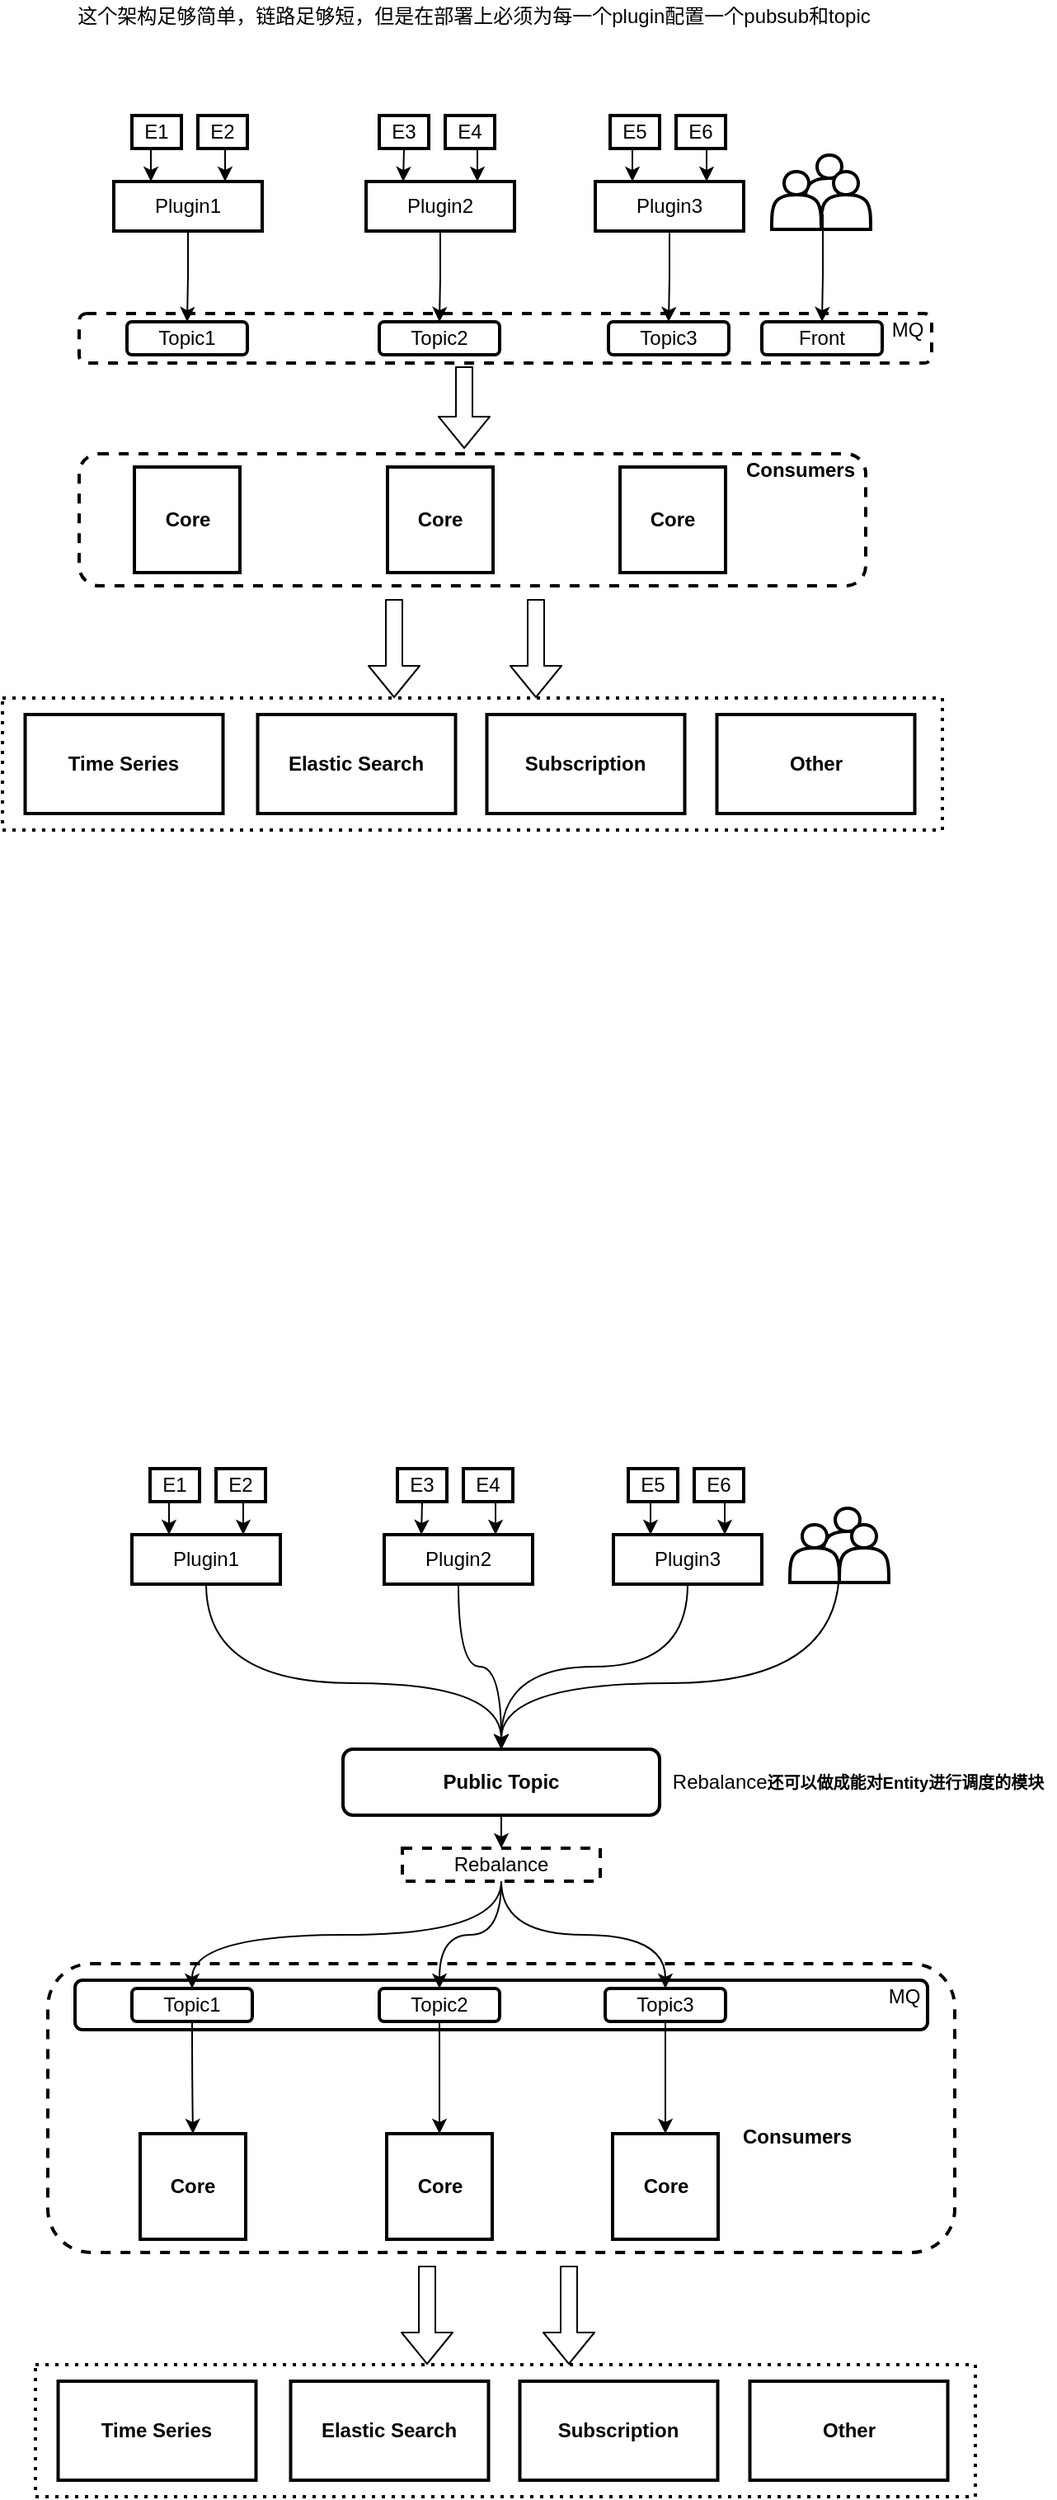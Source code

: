 <mxfile>
    <diagram id="ZYAN6G_8KO3ImIxZyIgT" name="Page-1">
        <mxGraphModel dx="1126" dy="807" grid="1" gridSize="10" guides="1" tooltips="1" connect="1" arrows="1" fold="1" page="1" pageScale="1" pageWidth="827" pageHeight="1169" background="#ffffff" math="0" shadow="0">
            <root>
                <mxCell id="0"/>
                <mxCell id="1" parent="0"/>
                <mxCell id="51" value="" style="rounded=0;whiteSpace=wrap;html=1;strokeColor=#000000;strokeWidth=2;fillColor=#FFFFFF;dashed=1;dashPattern=1 2;" vertex="1" parent="1">
                    <mxGeometry x="126.5" y="443" width="570" height="80" as="geometry"/>
                </mxCell>
                <mxCell id="35" value="" style="rounded=1;whiteSpace=wrap;html=1;dashed=1;strokeColor=#000000;strokeWidth=2;fillColor=#FFFFFF;" vertex="1" parent="1">
                    <mxGeometry x="173" y="295" width="477" height="80" as="geometry"/>
                </mxCell>
                <mxCell id="12" value="" style="rounded=1;whiteSpace=wrap;html=1;strokeColor=#000000;strokeWidth=2;fillColor=#FFFFFF;dashed=1;" vertex="1" parent="1">
                    <mxGeometry x="173" y="210" width="517" height="30" as="geometry"/>
                </mxCell>
                <mxCell id="25" style="edgeStyle=orthogonalEdgeStyle;rounded=0;orthogonalLoop=1;jettySize=auto;html=1;exitX=0.5;exitY=1;exitDx=0;exitDy=0;entryX=0.25;entryY=0;entryDx=0;entryDy=0;strokeColor=#000000;" edge="1" parent="1" source="2" target="9">
                    <mxGeometry relative="1" as="geometry"/>
                </mxCell>
                <mxCell id="2" value="&lt;font color=&quot;#000000&quot;&gt;E1&lt;/font&gt;" style="rounded=0;whiteSpace=wrap;html=1;fillColor=#FFFFFF;strokeColor=#000000;strokeWidth=2;" vertex="1" parent="1">
                    <mxGeometry x="205" y="90" width="30" height="20" as="geometry"/>
                </mxCell>
                <mxCell id="26" style="edgeStyle=orthogonalEdgeStyle;rounded=0;orthogonalLoop=1;jettySize=auto;html=1;exitX=0.5;exitY=1;exitDx=0;exitDy=0;entryX=0.75;entryY=0;entryDx=0;entryDy=0;strokeColor=#000000;" edge="1" parent="1" source="3" target="9">
                    <mxGeometry relative="1" as="geometry"/>
                </mxCell>
                <mxCell id="3" value="&lt;font color=&quot;#000000&quot;&gt;E2&lt;/font&gt;" style="rounded=0;whiteSpace=wrap;html=1;fillColor=#FFFFFF;strokeColor=#000000;strokeWidth=2;" vertex="1" parent="1">
                    <mxGeometry x="245" y="90" width="30" height="20" as="geometry"/>
                </mxCell>
                <mxCell id="27" style="edgeStyle=orthogonalEdgeStyle;rounded=0;orthogonalLoop=1;jettySize=auto;html=1;exitX=0.5;exitY=1;exitDx=0;exitDy=0;entryX=0.25;entryY=0;entryDx=0;entryDy=0;strokeColor=#000000;" edge="1" parent="1" source="4" target="10">
                    <mxGeometry relative="1" as="geometry"/>
                </mxCell>
                <mxCell id="4" value="&lt;font color=&quot;#000000&quot;&gt;E3&lt;/font&gt;" style="rounded=0;whiteSpace=wrap;html=1;fillColor=#FFFFFF;strokeColor=#000000;strokeWidth=2;" vertex="1" parent="1">
                    <mxGeometry x="355" y="90" width="30" height="20" as="geometry"/>
                </mxCell>
                <mxCell id="28" style="edgeStyle=orthogonalEdgeStyle;rounded=0;orthogonalLoop=1;jettySize=auto;html=1;exitX=0.5;exitY=1;exitDx=0;exitDy=0;entryX=0.75;entryY=0;entryDx=0;entryDy=0;strokeColor=#000000;" edge="1" parent="1" source="5" target="10">
                    <mxGeometry relative="1" as="geometry"/>
                </mxCell>
                <mxCell id="5" value="&lt;font color=&quot;#000000&quot;&gt;E4&lt;/font&gt;" style="rounded=0;whiteSpace=wrap;html=1;fillColor=#FFFFFF;strokeColor=#000000;strokeWidth=2;" vertex="1" parent="1">
                    <mxGeometry x="395" y="90" width="30" height="20" as="geometry"/>
                </mxCell>
                <mxCell id="29" style="edgeStyle=orthogonalEdgeStyle;rounded=0;orthogonalLoop=1;jettySize=auto;html=1;exitX=0.5;exitY=1;exitDx=0;exitDy=0;entryX=0.25;entryY=0;entryDx=0;entryDy=0;strokeColor=#000000;" edge="1" parent="1" source="6" target="11">
                    <mxGeometry relative="1" as="geometry"/>
                </mxCell>
                <mxCell id="6" value="&lt;font color=&quot;#000000&quot;&gt;E5&lt;/font&gt;" style="rounded=0;whiteSpace=wrap;html=1;fillColor=#FFFFFF;strokeColor=#000000;strokeWidth=2;" vertex="1" parent="1">
                    <mxGeometry x="495" y="90" width="30" height="20" as="geometry"/>
                </mxCell>
                <mxCell id="30" style="edgeStyle=orthogonalEdgeStyle;rounded=0;orthogonalLoop=1;jettySize=auto;html=1;exitX=0.5;exitY=1;exitDx=0;exitDy=0;entryX=0.75;entryY=0;entryDx=0;entryDy=0;strokeColor=#000000;" edge="1" parent="1" source="7" target="11">
                    <mxGeometry relative="1" as="geometry"/>
                </mxCell>
                <mxCell id="7" value="&lt;font color=&quot;#000000&quot;&gt;E6&lt;/font&gt;" style="rounded=0;whiteSpace=wrap;html=1;fillColor=#FFFFFF;strokeColor=#000000;strokeWidth=2;" vertex="1" parent="1">
                    <mxGeometry x="535" y="90" width="30" height="20" as="geometry"/>
                </mxCell>
                <mxCell id="22" style="edgeStyle=orthogonalEdgeStyle;rounded=0;orthogonalLoop=1;jettySize=auto;html=1;exitX=0.5;exitY=1;exitDx=0;exitDy=0;entryX=0.5;entryY=0;entryDx=0;entryDy=0;strokeColor=#000000;" edge="1" parent="1" source="9" target="15">
                    <mxGeometry relative="1" as="geometry"/>
                </mxCell>
                <mxCell id="9" value="&lt;font color=&quot;#000000&quot;&gt;Plugin1&lt;/font&gt;" style="rounded=0;whiteSpace=wrap;html=1;strokeColor=#000000;strokeWidth=2;fillColor=#FFFFFF;" vertex="1" parent="1">
                    <mxGeometry x="194" y="130" width="90" height="30" as="geometry"/>
                </mxCell>
                <mxCell id="23" style="edgeStyle=orthogonalEdgeStyle;rounded=0;orthogonalLoop=1;jettySize=auto;html=1;exitX=0.5;exitY=1;exitDx=0;exitDy=0;entryX=0.5;entryY=0;entryDx=0;entryDy=0;strokeColor=#000000;" edge="1" parent="1" source="10" target="14">
                    <mxGeometry relative="1" as="geometry"/>
                </mxCell>
                <mxCell id="10" value="&lt;span style=&quot;color: rgb(0 , 0 , 0)&quot;&gt;Plugin2&lt;/span&gt;" style="rounded=0;whiteSpace=wrap;html=1;strokeColor=#000000;strokeWidth=2;fillColor=#FFFFFF;" vertex="1" parent="1">
                    <mxGeometry x="347" y="130" width="90" height="30" as="geometry"/>
                </mxCell>
                <mxCell id="24" style="edgeStyle=orthogonalEdgeStyle;rounded=0;orthogonalLoop=1;jettySize=auto;html=1;exitX=0.5;exitY=1;exitDx=0;exitDy=0;entryX=0.5;entryY=0;entryDx=0;entryDy=0;strokeColor=#000000;" edge="1" parent="1" source="11" target="13">
                    <mxGeometry relative="1" as="geometry"/>
                </mxCell>
                <mxCell id="11" value="&lt;span style=&quot;color: rgb(0 , 0 , 0)&quot;&gt;Plugin3&lt;/span&gt;" style="rounded=0;whiteSpace=wrap;html=1;strokeColor=#000000;strokeWidth=2;fillColor=#FFFFFF;" vertex="1" parent="1">
                    <mxGeometry x="486" y="130" width="90" height="30" as="geometry"/>
                </mxCell>
                <mxCell id="13" value="&lt;font color=&quot;#000000&quot;&gt;Topic3&lt;/font&gt;" style="rounded=1;whiteSpace=wrap;html=1;strokeColor=#000000;strokeWidth=2;fillColor=#FFFFFF;" vertex="1" parent="1">
                    <mxGeometry x="494" y="215" width="73" height="20" as="geometry"/>
                </mxCell>
                <mxCell id="14" value="&lt;font color=&quot;#000000&quot;&gt;Topic2&lt;/font&gt;" style="rounded=1;whiteSpace=wrap;html=1;strokeColor=#000000;strokeWidth=2;fillColor=#FFFFFF;" vertex="1" parent="1">
                    <mxGeometry x="355" y="215" width="73" height="20" as="geometry"/>
                </mxCell>
                <mxCell id="15" value="&lt;font color=&quot;#000000&quot;&gt;Topic1&lt;/font&gt;" style="rounded=1;whiteSpace=wrap;html=1;strokeColor=#000000;strokeWidth=2;fillColor=#FFFFFF;" vertex="1" parent="1">
                    <mxGeometry x="202" y="215" width="73" height="20" as="geometry"/>
                </mxCell>
                <mxCell id="18" value="&lt;b&gt;&lt;font color=&quot;#000000&quot;&gt;Core&lt;/font&gt;&lt;/b&gt;" style="whiteSpace=wrap;html=1;aspect=fixed;strokeColor=#000000;strokeWidth=2;fillColor=#FFFFFF;" vertex="1" parent="1">
                    <mxGeometry x="206.5" y="303" width="64" height="64" as="geometry"/>
                </mxCell>
                <mxCell id="19" value="&lt;b&gt;&lt;font color=&quot;#000000&quot;&gt;Core&lt;/font&gt;&lt;/b&gt;" style="whiteSpace=wrap;html=1;aspect=fixed;strokeColor=#000000;strokeWidth=2;fillColor=#FFFFFF;" vertex="1" parent="1">
                    <mxGeometry x="360" y="303" width="64" height="64" as="geometry"/>
                </mxCell>
                <mxCell id="20" value="&lt;b&gt;&lt;font color=&quot;#000000&quot;&gt;Core&lt;/font&gt;&lt;/b&gt;" style="whiteSpace=wrap;html=1;aspect=fixed;strokeColor=#000000;strokeWidth=2;fillColor=#FFFFFF;" vertex="1" parent="1">
                    <mxGeometry x="501" y="303" width="64" height="64" as="geometry"/>
                </mxCell>
                <mxCell id="21" value="&lt;font color=&quot;#000000&quot;&gt;MQ&lt;/font&gt;" style="text;html=1;align=center;verticalAlign=middle;resizable=0;points=[];autosize=1;strokeColor=none;" vertex="1" parent="1">
                    <mxGeometry x="660" y="210" width="30" height="20" as="geometry"/>
                </mxCell>
                <mxCell id="31" value="&lt;font color=&quot;#000000&quot;&gt;这个架构足够简单，链路足够短，但是在部署上必须为每一个plugin配置一个pubsub和topic&lt;/font&gt;" style="text;html=1;align=center;verticalAlign=middle;resizable=0;points=[];autosize=1;strokeColor=none;" vertex="1" parent="1">
                    <mxGeometry x="161.5" y="20" width="500" height="20" as="geometry"/>
                </mxCell>
                <mxCell id="37" value="&lt;font color=&quot;#000000&quot;&gt;&lt;b&gt;Consumers&lt;/b&gt;&lt;/font&gt;" style="text;html=1;align=center;verticalAlign=middle;resizable=0;points=[];autosize=1;strokeColor=none;" vertex="1" parent="1">
                    <mxGeometry x="570" y="295" width="80" height="20" as="geometry"/>
                </mxCell>
                <mxCell id="38" value="&lt;font color=&quot;#000000&quot;&gt;Front&lt;/font&gt;" style="rounded=1;whiteSpace=wrap;html=1;strokeColor=#000000;strokeWidth=2;fillColor=#FFFFFF;" vertex="1" parent="1">
                    <mxGeometry x="587" y="215" width="73" height="20" as="geometry"/>
                </mxCell>
                <mxCell id="42" value="" style="group" vertex="1" connectable="0" parent="1">
                    <mxGeometry x="593" y="114" width="60" height="45" as="geometry"/>
                </mxCell>
                <mxCell id="40" value="" style="shape=actor;whiteSpace=wrap;html=1;strokeColor=#000000;strokeWidth=2;fillColor=#FFFFFF;" vertex="1" parent="42">
                    <mxGeometry x="20" width="30" height="35" as="geometry"/>
                </mxCell>
                <mxCell id="41" value="" style="shape=actor;whiteSpace=wrap;html=1;strokeColor=#000000;strokeWidth=2;fillColor=#FFFFFF;" vertex="1" parent="42">
                    <mxGeometry x="30" y="10" width="30" height="35" as="geometry"/>
                </mxCell>
                <mxCell id="39" value="" style="shape=actor;whiteSpace=wrap;html=1;strokeColor=#000000;strokeWidth=2;fillColor=#FFFFFF;" vertex="1" parent="42">
                    <mxGeometry y="10" width="30" height="35" as="geometry"/>
                </mxCell>
                <mxCell id="43" style="edgeStyle=orthogonalEdgeStyle;rounded=0;orthogonalLoop=1;jettySize=auto;html=1;exitX=0;exitY=0.75;exitDx=0;exitDy=0;entryX=0.5;entryY=0;entryDx=0;entryDy=0;strokeColor=#000000;" edge="1" parent="1" source="41" target="38">
                    <mxGeometry relative="1" as="geometry">
                        <Array as="points">
                            <mxPoint x="624" y="150"/>
                            <mxPoint x="624" y="187"/>
                        </Array>
                    </mxGeometry>
                </mxCell>
                <mxCell id="44" value="&lt;b&gt;&lt;font color=&quot;#000000&quot;&gt;Time Series&lt;/font&gt;&lt;/b&gt;" style="rounded=0;whiteSpace=wrap;html=1;strokeColor=#000000;strokeWidth=2;fillColor=#FFFFFF;" vertex="1" parent="1">
                    <mxGeometry x="140.25" y="453" width="120" height="60" as="geometry"/>
                </mxCell>
                <mxCell id="45" value="&lt;b&gt;&lt;font color=&quot;#000000&quot;&gt;Elastic Search&lt;/font&gt;&lt;/b&gt;" style="rounded=0;whiteSpace=wrap;html=1;strokeColor=#000000;strokeWidth=2;fillColor=#FFFFFF;" vertex="1" parent="1">
                    <mxGeometry x="281.25" y="453" width="120" height="60" as="geometry"/>
                </mxCell>
                <mxCell id="46" value="&lt;b&gt;&lt;font color=&quot;#000000&quot;&gt;Subscription&lt;/font&gt;&lt;/b&gt;" style="rounded=0;whiteSpace=wrap;html=1;strokeColor=#000000;strokeWidth=2;fillColor=#FFFFFF;" vertex="1" parent="1">
                    <mxGeometry x="420.25" y="453" width="120" height="60" as="geometry"/>
                </mxCell>
                <mxCell id="47" value="&lt;b&gt;&lt;font color=&quot;#000000&quot;&gt;Other&lt;/font&gt;&lt;/b&gt;" style="rounded=0;whiteSpace=wrap;html=1;strokeColor=#000000;strokeWidth=2;fillColor=#FFFFFF;" vertex="1" parent="1">
                    <mxGeometry x="559.75" y="453" width="120" height="60" as="geometry"/>
                </mxCell>
                <mxCell id="48" value="" style="shape=flexArrow;endArrow=classic;html=1;strokeColor=#000000;" edge="1" parent="1">
                    <mxGeometry width="50" height="50" relative="1" as="geometry">
                        <mxPoint x="364" y="383" as="sourcePoint"/>
                        <mxPoint x="364" y="443" as="targetPoint"/>
                    </mxGeometry>
                </mxCell>
                <mxCell id="50" value="" style="shape=flexArrow;endArrow=classic;html=1;strokeColor=#000000;" edge="1" parent="1">
                    <mxGeometry width="50" height="50" relative="1" as="geometry">
                        <mxPoint x="450" y="383" as="sourcePoint"/>
                        <mxPoint x="450" y="443" as="targetPoint"/>
                    </mxGeometry>
                </mxCell>
                <mxCell id="68" value="" style="shape=flexArrow;endArrow=classic;html=1;strokeColor=#000000;" edge="1" parent="1">
                    <mxGeometry width="50" height="50" relative="1" as="geometry">
                        <mxPoint x="406.5" y="242" as="sourcePoint"/>
                        <mxPoint x="406.5" y="292" as="targetPoint"/>
                    </mxGeometry>
                </mxCell>
                <mxCell id="69" value="" style="rounded=0;whiteSpace=wrap;html=1;strokeColor=#000000;strokeWidth=2;fillColor=#FFFFFF;dashed=1;dashPattern=1 2;" vertex="1" parent="1">
                    <mxGeometry x="146.5" y="1453" width="570" height="80" as="geometry"/>
                </mxCell>
                <mxCell id="70" value="" style="rounded=1;whiteSpace=wrap;html=1;dashed=1;strokeColor=#000000;strokeWidth=2;fillColor=#FFFFFF;" vertex="1" parent="1">
                    <mxGeometry x="154" y="1210" width="550" height="175" as="geometry"/>
                </mxCell>
                <mxCell id="71" value="" style="rounded=1;whiteSpace=wrap;html=1;strokeColor=#000000;strokeWidth=2;fillColor=#FFFFFF;" vertex="1" parent="1">
                    <mxGeometry x="170.5" y="1220" width="517" height="30" as="geometry"/>
                </mxCell>
                <mxCell id="72" style="edgeStyle=orthogonalEdgeStyle;rounded=0;orthogonalLoop=1;jettySize=auto;html=1;exitX=0.5;exitY=1;exitDx=0;exitDy=0;entryX=0.25;entryY=0;entryDx=0;entryDy=0;strokeColor=#000000;" edge="1" parent="1" source="73" target="85">
                    <mxGeometry relative="1" as="geometry"/>
                </mxCell>
                <mxCell id="73" value="&lt;font color=&quot;#000000&quot;&gt;E1&lt;/font&gt;" style="rounded=0;whiteSpace=wrap;html=1;fillColor=#FFFFFF;strokeColor=#000000;strokeWidth=2;" vertex="1" parent="1">
                    <mxGeometry x="216" y="910" width="30" height="20" as="geometry"/>
                </mxCell>
                <mxCell id="74" style="edgeStyle=orthogonalEdgeStyle;rounded=0;orthogonalLoop=1;jettySize=auto;html=1;exitX=0.5;exitY=1;exitDx=0;exitDy=0;entryX=0.75;entryY=0;entryDx=0;entryDy=0;strokeColor=#000000;" edge="1" parent="1" source="75" target="85">
                    <mxGeometry relative="1" as="geometry"/>
                </mxCell>
                <mxCell id="75" value="&lt;font color=&quot;#000000&quot;&gt;E2&lt;/font&gt;" style="rounded=0;whiteSpace=wrap;html=1;fillColor=#FFFFFF;strokeColor=#000000;strokeWidth=2;" vertex="1" parent="1">
                    <mxGeometry x="256" y="910" width="30" height="20" as="geometry"/>
                </mxCell>
                <mxCell id="76" style="edgeStyle=orthogonalEdgeStyle;rounded=0;orthogonalLoop=1;jettySize=auto;html=1;exitX=0.5;exitY=1;exitDx=0;exitDy=0;entryX=0.25;entryY=0;entryDx=0;entryDy=0;strokeColor=#000000;" edge="1" parent="1" source="77" target="87">
                    <mxGeometry relative="1" as="geometry"/>
                </mxCell>
                <mxCell id="77" value="&lt;font color=&quot;#000000&quot;&gt;E3&lt;/font&gt;" style="rounded=0;whiteSpace=wrap;html=1;fillColor=#FFFFFF;strokeColor=#000000;strokeWidth=2;" vertex="1" parent="1">
                    <mxGeometry x="366" y="910" width="30" height="20" as="geometry"/>
                </mxCell>
                <mxCell id="78" style="edgeStyle=orthogonalEdgeStyle;rounded=0;orthogonalLoop=1;jettySize=auto;html=1;exitX=0.5;exitY=1;exitDx=0;exitDy=0;entryX=0.75;entryY=0;entryDx=0;entryDy=0;strokeColor=#000000;" edge="1" parent="1" source="79" target="87">
                    <mxGeometry relative="1" as="geometry"/>
                </mxCell>
                <mxCell id="79" value="&lt;font color=&quot;#000000&quot;&gt;E4&lt;/font&gt;" style="rounded=0;whiteSpace=wrap;html=1;fillColor=#FFFFFF;strokeColor=#000000;strokeWidth=2;" vertex="1" parent="1">
                    <mxGeometry x="406" y="910" width="30" height="20" as="geometry"/>
                </mxCell>
                <mxCell id="80" style="edgeStyle=orthogonalEdgeStyle;rounded=0;orthogonalLoop=1;jettySize=auto;html=1;exitX=0.5;exitY=1;exitDx=0;exitDy=0;entryX=0.25;entryY=0;entryDx=0;entryDy=0;strokeColor=#000000;" edge="1" parent="1" source="81" target="89">
                    <mxGeometry relative="1" as="geometry"/>
                </mxCell>
                <mxCell id="81" value="&lt;font color=&quot;#000000&quot;&gt;E5&lt;/font&gt;" style="rounded=0;whiteSpace=wrap;html=1;fillColor=#FFFFFF;strokeColor=#000000;strokeWidth=2;" vertex="1" parent="1">
                    <mxGeometry x="506" y="910" width="30" height="20" as="geometry"/>
                </mxCell>
                <mxCell id="82" style="edgeStyle=orthogonalEdgeStyle;rounded=0;orthogonalLoop=1;jettySize=auto;html=1;exitX=0.5;exitY=1;exitDx=0;exitDy=0;entryX=0.75;entryY=0;entryDx=0;entryDy=0;strokeColor=#000000;" edge="1" parent="1" source="83" target="89">
                    <mxGeometry relative="1" as="geometry"/>
                </mxCell>
                <mxCell id="83" value="&lt;font color=&quot;#000000&quot;&gt;E6&lt;/font&gt;" style="rounded=0;whiteSpace=wrap;html=1;fillColor=#FFFFFF;strokeColor=#000000;strokeWidth=2;" vertex="1" parent="1">
                    <mxGeometry x="546" y="910" width="30" height="20" as="geometry"/>
                </mxCell>
                <mxCell id="113" style="edgeStyle=orthogonalEdgeStyle;curved=1;rounded=0;orthogonalLoop=1;jettySize=auto;html=1;exitX=0.5;exitY=1;exitDx=0;exitDy=0;strokeColor=#000000;" edge="1" parent="1" source="85" target="111">
                    <mxGeometry relative="1" as="geometry">
                        <Array as="points">
                            <mxPoint x="250" y="1040"/>
                            <mxPoint x="429" y="1040"/>
                        </Array>
                    </mxGeometry>
                </mxCell>
                <mxCell id="85" value="&lt;font color=&quot;#000000&quot;&gt;Plugin1&lt;/font&gt;" style="rounded=0;whiteSpace=wrap;html=1;strokeColor=#000000;strokeWidth=2;fillColor=#FFFFFF;" vertex="1" parent="1">
                    <mxGeometry x="205" y="950" width="90" height="30" as="geometry"/>
                </mxCell>
                <mxCell id="125" style="edgeStyle=orthogonalEdgeStyle;curved=1;rounded=0;orthogonalLoop=1;jettySize=auto;html=1;exitX=0.5;exitY=1;exitDx=0;exitDy=0;entryX=0.5;entryY=0;entryDx=0;entryDy=0;strokeColor=#000000;" edge="1" parent="1" source="87" target="111">
                    <mxGeometry relative="1" as="geometry"/>
                </mxCell>
                <mxCell id="87" value="&lt;span style=&quot;color: rgb(0 , 0 , 0)&quot;&gt;Plugin2&lt;/span&gt;" style="rounded=0;whiteSpace=wrap;html=1;strokeColor=#000000;strokeWidth=2;fillColor=#FFFFFF;" vertex="1" parent="1">
                    <mxGeometry x="358" y="950" width="90" height="30" as="geometry"/>
                </mxCell>
                <mxCell id="115" style="edgeStyle=orthogonalEdgeStyle;curved=1;rounded=0;orthogonalLoop=1;jettySize=auto;html=1;exitX=0.5;exitY=1;exitDx=0;exitDy=0;entryX=0.5;entryY=0;entryDx=0;entryDy=0;strokeColor=#000000;" edge="1" parent="1" source="89" target="111">
                    <mxGeometry relative="1" as="geometry"/>
                </mxCell>
                <mxCell id="89" value="&lt;span style=&quot;color: rgb(0 , 0 , 0)&quot;&gt;Plugin3&lt;/span&gt;" style="rounded=0;whiteSpace=wrap;html=1;strokeColor=#000000;strokeWidth=2;fillColor=#FFFFFF;" vertex="1" parent="1">
                    <mxGeometry x="497" y="950" width="90" height="30" as="geometry"/>
                </mxCell>
                <mxCell id="128" style="edgeStyle=orthogonalEdgeStyle;curved=1;rounded=0;orthogonalLoop=1;jettySize=auto;html=1;exitX=0.5;exitY=1;exitDx=0;exitDy=0;strokeColor=#000000;" edge="1" parent="1" source="90" target="95">
                    <mxGeometry relative="1" as="geometry"/>
                </mxCell>
                <mxCell id="90" value="&lt;font color=&quot;#000000&quot;&gt;Topic3&lt;/font&gt;" style="rounded=1;whiteSpace=wrap;html=1;strokeColor=#000000;strokeWidth=2;fillColor=#FFFFFF;" vertex="1" parent="1">
                    <mxGeometry x="492" y="1225" width="73" height="20" as="geometry"/>
                </mxCell>
                <mxCell id="127" style="edgeStyle=orthogonalEdgeStyle;curved=1;rounded=0;orthogonalLoop=1;jettySize=auto;html=1;exitX=0.5;exitY=1;exitDx=0;exitDy=0;entryX=0.5;entryY=0;entryDx=0;entryDy=0;strokeColor=#000000;" edge="1" parent="1" source="91" target="94">
                    <mxGeometry relative="1" as="geometry"/>
                </mxCell>
                <mxCell id="91" value="&lt;font color=&quot;#000000&quot;&gt;Topic2&lt;/font&gt;" style="rounded=1;whiteSpace=wrap;html=1;strokeColor=#000000;strokeWidth=2;fillColor=#FFFFFF;" vertex="1" parent="1">
                    <mxGeometry x="355" y="1225" width="73" height="20" as="geometry"/>
                </mxCell>
                <mxCell id="126" style="edgeStyle=orthogonalEdgeStyle;curved=1;rounded=0;orthogonalLoop=1;jettySize=auto;html=1;exitX=0.5;exitY=1;exitDx=0;exitDy=0;strokeColor=#000000;" edge="1" parent="1" source="92" target="93">
                    <mxGeometry relative="1" as="geometry"/>
                </mxCell>
                <mxCell id="92" value="&lt;font color=&quot;#000000&quot;&gt;Topic1&lt;/font&gt;" style="rounded=1;whiteSpace=wrap;html=1;strokeColor=#000000;strokeWidth=2;fillColor=#FFFFFF;" vertex="1" parent="1">
                    <mxGeometry x="205" y="1225" width="73" height="20" as="geometry"/>
                </mxCell>
                <mxCell id="93" value="&lt;b&gt;&lt;font color=&quot;#000000&quot;&gt;Core&lt;/font&gt;&lt;/b&gt;" style="whiteSpace=wrap;html=1;aspect=fixed;strokeColor=#000000;strokeWidth=2;fillColor=#FFFFFF;" vertex="1" parent="1">
                    <mxGeometry x="210" y="1313" width="64" height="64" as="geometry"/>
                </mxCell>
                <mxCell id="94" value="&lt;b&gt;&lt;font color=&quot;#000000&quot;&gt;Core&lt;/font&gt;&lt;/b&gt;" style="whiteSpace=wrap;html=1;aspect=fixed;strokeColor=#000000;strokeWidth=2;fillColor=#FFFFFF;" vertex="1" parent="1">
                    <mxGeometry x="359.5" y="1313" width="64" height="64" as="geometry"/>
                </mxCell>
                <mxCell id="95" value="&lt;b&gt;&lt;font color=&quot;#000000&quot;&gt;Core&lt;/font&gt;&lt;/b&gt;" style="whiteSpace=wrap;html=1;aspect=fixed;strokeColor=#000000;strokeWidth=2;fillColor=#FFFFFF;" vertex="1" parent="1">
                    <mxGeometry x="496.5" y="1313" width="64" height="64" as="geometry"/>
                </mxCell>
                <mxCell id="96" value="&lt;font color=&quot;#000000&quot;&gt;MQ&lt;/font&gt;" style="text;html=1;align=center;verticalAlign=middle;resizable=0;points=[];autosize=1;strokeColor=none;" vertex="1" parent="1">
                    <mxGeometry x="657.5" y="1220" width="30" height="20" as="geometry"/>
                </mxCell>
                <mxCell id="97" value="&lt;font color=&quot;#000000&quot;&gt;&lt;b&gt;Consumers&lt;/b&gt;&lt;/font&gt;" style="text;html=1;align=center;verticalAlign=middle;resizable=0;points=[];autosize=1;strokeColor=none;" vertex="1" parent="1">
                    <mxGeometry x="567.5" y="1305" width="80" height="20" as="geometry"/>
                </mxCell>
                <mxCell id="99" value="" style="group" vertex="1" connectable="0" parent="1">
                    <mxGeometry x="604" y="934" width="60" height="45" as="geometry"/>
                </mxCell>
                <mxCell id="100" value="" style="shape=actor;whiteSpace=wrap;html=1;strokeColor=#000000;strokeWidth=2;fillColor=#FFFFFF;" vertex="1" parent="99">
                    <mxGeometry x="20" width="30" height="35" as="geometry"/>
                </mxCell>
                <mxCell id="101" value="" style="shape=actor;whiteSpace=wrap;html=1;strokeColor=#000000;strokeWidth=2;fillColor=#FFFFFF;" vertex="1" parent="99">
                    <mxGeometry x="30" y="10" width="30" height="35" as="geometry"/>
                </mxCell>
                <mxCell id="102" value="" style="shape=actor;whiteSpace=wrap;html=1;strokeColor=#000000;strokeWidth=2;fillColor=#FFFFFF;" vertex="1" parent="99">
                    <mxGeometry y="10" width="30" height="35" as="geometry"/>
                </mxCell>
                <mxCell id="104" value="&lt;b&gt;&lt;font color=&quot;#000000&quot;&gt;Time Series&lt;/font&gt;&lt;/b&gt;" style="rounded=0;whiteSpace=wrap;html=1;strokeColor=#000000;strokeWidth=2;fillColor=#FFFFFF;" vertex="1" parent="1">
                    <mxGeometry x="160.25" y="1463" width="120" height="60" as="geometry"/>
                </mxCell>
                <mxCell id="105" value="&lt;b&gt;&lt;font color=&quot;#000000&quot;&gt;Elastic Search&lt;/font&gt;&lt;/b&gt;" style="rounded=0;whiteSpace=wrap;html=1;strokeColor=#000000;strokeWidth=2;fillColor=#FFFFFF;" vertex="1" parent="1">
                    <mxGeometry x="301.25" y="1463" width="120" height="60" as="geometry"/>
                </mxCell>
                <mxCell id="106" value="&lt;b&gt;&lt;font color=&quot;#000000&quot;&gt;Subscription&lt;/font&gt;&lt;/b&gt;" style="rounded=0;whiteSpace=wrap;html=1;strokeColor=#000000;strokeWidth=2;fillColor=#FFFFFF;" vertex="1" parent="1">
                    <mxGeometry x="440.25" y="1463" width="120" height="60" as="geometry"/>
                </mxCell>
                <mxCell id="107" value="&lt;b&gt;&lt;font color=&quot;#000000&quot;&gt;Other&lt;/font&gt;&lt;/b&gt;" style="rounded=0;whiteSpace=wrap;html=1;strokeColor=#000000;strokeWidth=2;fillColor=#FFFFFF;" vertex="1" parent="1">
                    <mxGeometry x="579.75" y="1463" width="120" height="60" as="geometry"/>
                </mxCell>
                <mxCell id="108" value="" style="shape=flexArrow;endArrow=classic;html=1;strokeColor=#000000;" edge="1" parent="1">
                    <mxGeometry width="50" height="50" relative="1" as="geometry">
                        <mxPoint x="384" y="1393" as="sourcePoint"/>
                        <mxPoint x="384" y="1453" as="targetPoint"/>
                    </mxGeometry>
                </mxCell>
                <mxCell id="109" value="" style="shape=flexArrow;endArrow=classic;html=1;strokeColor=#000000;" edge="1" parent="1">
                    <mxGeometry width="50" height="50" relative="1" as="geometry">
                        <mxPoint x="470" y="1393" as="sourcePoint"/>
                        <mxPoint x="470" y="1453" as="targetPoint"/>
                    </mxGeometry>
                </mxCell>
                <mxCell id="132" style="edgeStyle=orthogonalEdgeStyle;curved=1;rounded=0;orthogonalLoop=1;jettySize=auto;html=1;exitX=0.5;exitY=1;exitDx=0;exitDy=0;entryX=0.5;entryY=0;entryDx=0;entryDy=0;strokeColor=#000000;" edge="1" parent="1" source="111" target="131">
                    <mxGeometry relative="1" as="geometry"/>
                </mxCell>
                <mxCell id="111" value="&lt;b&gt;&lt;font color=&quot;#000000&quot;&gt;Public Topic&lt;/font&gt;&lt;/b&gt;" style="rounded=1;whiteSpace=wrap;html=1;strokeColor=#000000;strokeWidth=2;fillColor=#FFFFFF;" vertex="1" parent="1">
                    <mxGeometry x="333" y="1080" width="192" height="40" as="geometry"/>
                </mxCell>
                <mxCell id="123" style="edgeStyle=orthogonalEdgeStyle;curved=1;rounded=0;orthogonalLoop=1;jettySize=auto;html=1;exitX=0;exitY=0.75;exitDx=0;exitDy=0;entryX=0.5;entryY=0;entryDx=0;entryDy=0;strokeColor=#000000;" edge="1" parent="1" source="101" target="111">
                    <mxGeometry relative="1" as="geometry">
                        <Array as="points">
                            <mxPoint x="634" y="1040"/>
                            <mxPoint x="429" y="1040"/>
                        </Array>
                    </mxGeometry>
                </mxCell>
                <mxCell id="133" style="edgeStyle=orthogonalEdgeStyle;curved=1;rounded=0;orthogonalLoop=1;jettySize=auto;html=1;exitX=0.5;exitY=1;exitDx=0;exitDy=0;entryX=0.5;entryY=0;entryDx=0;entryDy=0;strokeColor=#000000;" edge="1" parent="1" source="131" target="92">
                    <mxGeometry relative="1" as="geometry"/>
                </mxCell>
                <mxCell id="134" style="edgeStyle=orthogonalEdgeStyle;curved=1;rounded=0;orthogonalLoop=1;jettySize=auto;html=1;exitX=0.5;exitY=1;exitDx=0;exitDy=0;entryX=0.5;entryY=0;entryDx=0;entryDy=0;strokeColor=#000000;" edge="1" parent="1" source="131" target="91">
                    <mxGeometry relative="1" as="geometry"/>
                </mxCell>
                <mxCell id="135" style="edgeStyle=orthogonalEdgeStyle;curved=1;rounded=0;orthogonalLoop=1;jettySize=auto;html=1;exitX=0.5;exitY=1;exitDx=0;exitDy=0;entryX=0.5;entryY=0;entryDx=0;entryDy=0;strokeColor=#000000;" edge="1" parent="1" source="131" target="90">
                    <mxGeometry relative="1" as="geometry"/>
                </mxCell>
                <mxCell id="131" value="&lt;font color=&quot;#000000&quot;&gt;Rebalance&lt;/font&gt;" style="rounded=0;whiteSpace=wrap;html=1;strokeColor=#000000;strokeWidth=2;fillColor=#FFFFFF;dashed=1;" vertex="1" parent="1">
                    <mxGeometry x="369" y="1140" width="120" height="20" as="geometry"/>
                </mxCell>
                <mxCell id="137" value="&lt;span style=&quot;color: rgb(0 , 0 , 0)&quot;&gt;Rebalance&lt;/span&gt;&lt;font color=&quot;#000000&quot; style=&quot;font-size: 10px&quot;&gt;&lt;b&gt;还可以做成能对Entity进行调度的模块&lt;/b&gt;&lt;/font&gt;" style="text;html=1;align=center;verticalAlign=middle;resizable=0;points=[];autosize=1;strokeColor=none;" vertex="1" parent="1">
                    <mxGeometry x="525" y="1090" width="240" height="20" as="geometry"/>
                </mxCell>
            </root>
        </mxGraphModel>
    </diagram>
</mxfile>